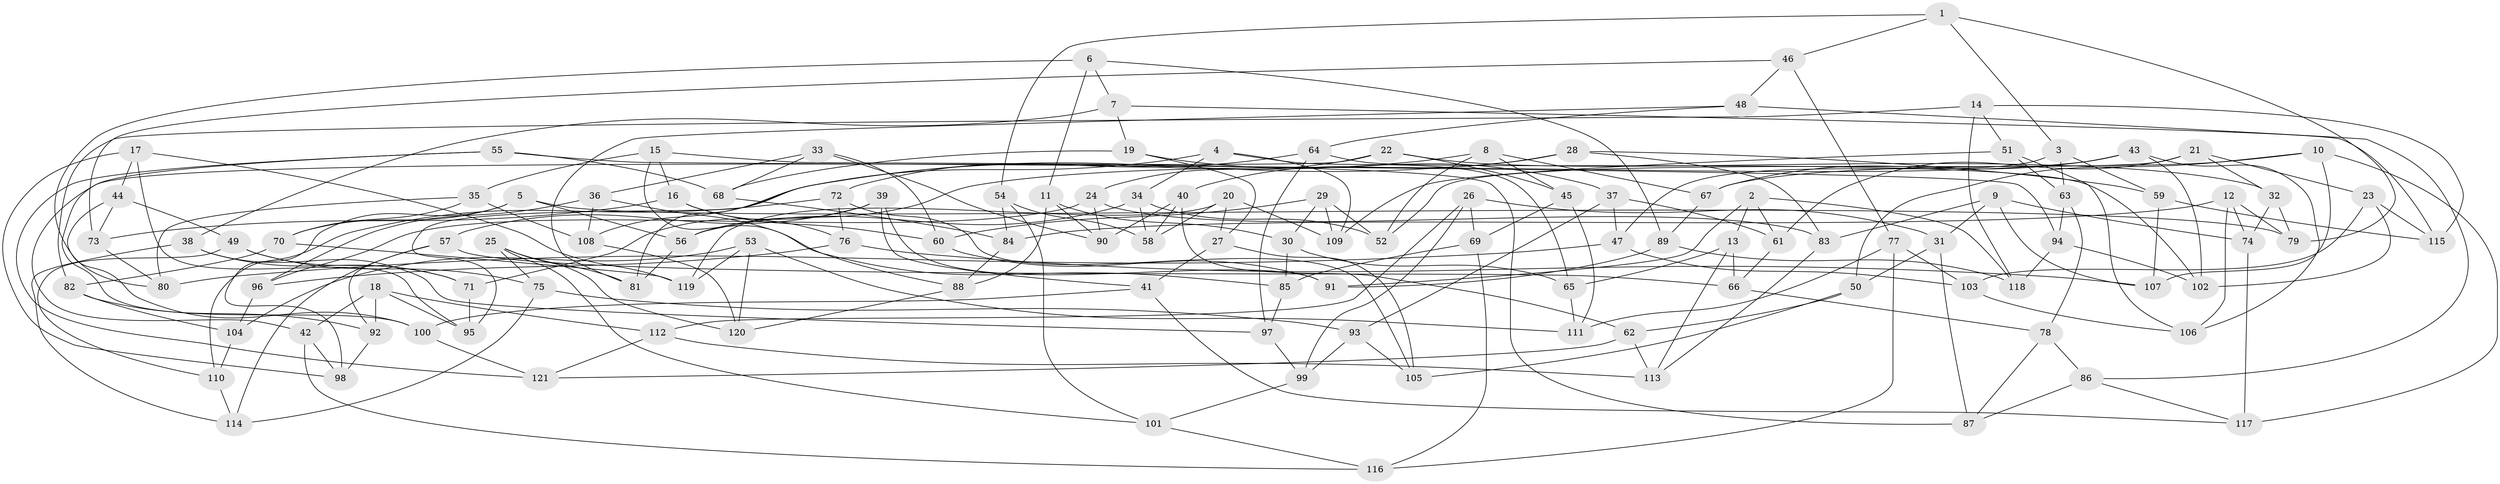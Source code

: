 // coarse degree distribution, {6: 0.6065573770491803, 4: 0.14754098360655737, 5: 0.14754098360655737, 9: 0.01639344262295082, 3: 0.01639344262295082, 8: 0.01639344262295082, 7: 0.04918032786885246}
// Generated by graph-tools (version 1.1) at 2025/38/03/04/25 23:38:10]
// undirected, 121 vertices, 242 edges
graph export_dot {
  node [color=gray90,style=filled];
  1;
  2;
  3;
  4;
  5;
  6;
  7;
  8;
  9;
  10;
  11;
  12;
  13;
  14;
  15;
  16;
  17;
  18;
  19;
  20;
  21;
  22;
  23;
  24;
  25;
  26;
  27;
  28;
  29;
  30;
  31;
  32;
  33;
  34;
  35;
  36;
  37;
  38;
  39;
  40;
  41;
  42;
  43;
  44;
  45;
  46;
  47;
  48;
  49;
  50;
  51;
  52;
  53;
  54;
  55;
  56;
  57;
  58;
  59;
  60;
  61;
  62;
  63;
  64;
  65;
  66;
  67;
  68;
  69;
  70;
  71;
  72;
  73;
  74;
  75;
  76;
  77;
  78;
  79;
  80;
  81;
  82;
  83;
  84;
  85;
  86;
  87;
  88;
  89;
  90;
  91;
  92;
  93;
  94;
  95;
  96;
  97;
  98;
  99;
  100;
  101;
  102;
  103;
  104;
  105;
  106;
  107;
  108;
  109;
  110;
  111;
  112;
  113;
  114;
  115;
  116;
  117;
  118;
  119;
  120;
  121;
  1 -- 79;
  1 -- 54;
  1 -- 46;
  1 -- 3;
  2 -- 13;
  2 -- 61;
  2 -- 118;
  2 -- 91;
  3 -- 59;
  3 -- 63;
  3 -- 47;
  4 -- 81;
  4 -- 34;
  4 -- 109;
  4 -- 65;
  5 -- 79;
  5 -- 98;
  5 -- 70;
  5 -- 56;
  6 -- 80;
  6 -- 89;
  6 -- 11;
  6 -- 7;
  7 -- 19;
  7 -- 115;
  7 -- 38;
  8 -- 45;
  8 -- 52;
  8 -- 108;
  8 -- 67;
  9 -- 83;
  9 -- 74;
  9 -- 107;
  9 -- 31;
  10 -- 67;
  10 -- 107;
  10 -- 117;
  10 -- 50;
  11 -- 88;
  11 -- 90;
  11 -- 30;
  12 -- 74;
  12 -- 79;
  12 -- 106;
  12 -- 84;
  13 -- 113;
  13 -- 65;
  13 -- 66;
  14 -- 82;
  14 -- 51;
  14 -- 118;
  14 -- 115;
  15 -- 87;
  15 -- 35;
  15 -- 88;
  15 -- 16;
  16 -- 73;
  16 -- 76;
  16 -- 60;
  17 -- 98;
  17 -- 95;
  17 -- 119;
  17 -- 44;
  18 -- 92;
  18 -- 95;
  18 -- 42;
  18 -- 112;
  19 -- 68;
  19 -- 37;
  19 -- 27;
  20 -- 27;
  20 -- 58;
  20 -- 119;
  20 -- 109;
  21 -- 52;
  21 -- 61;
  21 -- 23;
  21 -- 32;
  22 -- 32;
  22 -- 42;
  22 -- 24;
  22 -- 45;
  23 -- 115;
  23 -- 102;
  23 -- 103;
  24 -- 83;
  24 -- 90;
  24 -- 96;
  25 -- 101;
  25 -- 120;
  25 -- 81;
  25 -- 75;
  26 -- 112;
  26 -- 99;
  26 -- 31;
  26 -- 69;
  27 -- 41;
  27 -- 105;
  28 -- 40;
  28 -- 59;
  28 -- 83;
  28 -- 95;
  29 -- 60;
  29 -- 109;
  29 -- 52;
  29 -- 30;
  30 -- 85;
  30 -- 65;
  31 -- 50;
  31 -- 87;
  32 -- 79;
  32 -- 74;
  33 -- 68;
  33 -- 60;
  33 -- 36;
  33 -- 90;
  34 -- 52;
  34 -- 56;
  34 -- 58;
  35 -- 108;
  35 -- 80;
  35 -- 70;
  36 -- 96;
  36 -- 85;
  36 -- 108;
  37 -- 93;
  37 -- 47;
  37 -- 61;
  38 -- 71;
  38 -- 97;
  38 -- 114;
  39 -- 57;
  39 -- 71;
  39 -- 91;
  39 -- 41;
  40 -- 58;
  40 -- 90;
  40 -- 62;
  41 -- 100;
  41 -- 117;
  42 -- 98;
  42 -- 116;
  43 -- 56;
  43 -- 67;
  43 -- 106;
  43 -- 102;
  44 -- 100;
  44 -- 73;
  44 -- 49;
  45 -- 69;
  45 -- 111;
  46 -- 77;
  46 -- 48;
  46 -- 73;
  47 -- 103;
  47 -- 80;
  48 -- 64;
  48 -- 81;
  48 -- 86;
  49 -- 75;
  49 -- 71;
  49 -- 110;
  50 -- 105;
  50 -- 62;
  51 -- 63;
  51 -- 109;
  51 -- 106;
  53 -- 120;
  53 -- 111;
  53 -- 104;
  53 -- 119;
  54 -- 101;
  54 -- 58;
  54 -- 84;
  55 -- 68;
  55 -- 94;
  55 -- 121;
  55 -- 100;
  56 -- 81;
  57 -- 66;
  57 -- 92;
  57 -- 114;
  59 -- 107;
  59 -- 115;
  60 -- 91;
  61 -- 66;
  62 -- 113;
  62 -- 121;
  63 -- 78;
  63 -- 94;
  64 -- 72;
  64 -- 102;
  64 -- 97;
  65 -- 111;
  66 -- 78;
  67 -- 89;
  68 -- 84;
  69 -- 116;
  69 -- 85;
  70 -- 119;
  70 -- 82;
  71 -- 95;
  72 -- 76;
  72 -- 105;
  72 -- 110;
  73 -- 80;
  74 -- 117;
  75 -- 93;
  75 -- 114;
  76 -- 96;
  76 -- 107;
  77 -- 103;
  77 -- 116;
  77 -- 111;
  78 -- 87;
  78 -- 86;
  82 -- 92;
  82 -- 104;
  83 -- 113;
  84 -- 88;
  85 -- 97;
  86 -- 117;
  86 -- 87;
  88 -- 120;
  89 -- 118;
  89 -- 91;
  92 -- 98;
  93 -- 105;
  93 -- 99;
  94 -- 118;
  94 -- 102;
  96 -- 104;
  97 -- 99;
  99 -- 101;
  100 -- 121;
  101 -- 116;
  103 -- 106;
  104 -- 110;
  108 -- 120;
  110 -- 114;
  112 -- 113;
  112 -- 121;
}
